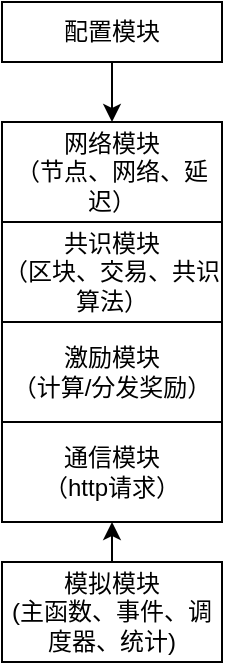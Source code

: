 <mxfile version="21.3.7" type="github">
  <diagram name="第 1 页" id="NnTojj8q1qMAuuBCgICk">
    <mxGraphModel dx="1050" dy="485" grid="1" gridSize="10" guides="1" tooltips="1" connect="1" arrows="1" fold="1" page="1" pageScale="1" pageWidth="827" pageHeight="1169" math="0" shadow="0">
      <root>
        <mxCell id="0" />
        <mxCell id="1" parent="0" />
        <mxCell id="lAwEwXb-V4Mf9sJb9njl-12" style="edgeStyle=orthogonalEdgeStyle;rounded=0;orthogonalLoop=1;jettySize=auto;html=1;exitX=0.5;exitY=1;exitDx=0;exitDy=0;" edge="1" parent="1" source="lAwEwXb-V4Mf9sJb9njl-2" target="lAwEwXb-V4Mf9sJb9njl-4">
          <mxGeometry relative="1" as="geometry" />
        </mxCell>
        <mxCell id="lAwEwXb-V4Mf9sJb9njl-2" value="配置模块" style="rounded=0;whiteSpace=wrap;html=1;" vertex="1" parent="1">
          <mxGeometry x="310" y="140" width="110" height="30" as="geometry" />
        </mxCell>
        <mxCell id="lAwEwXb-V4Mf9sJb9njl-4" value="网络模块&lt;br&gt;（节点、网络、延迟）" style="rounded=0;whiteSpace=wrap;html=1;" vertex="1" parent="1">
          <mxGeometry x="310" y="200" width="110" height="50" as="geometry" />
        </mxCell>
        <mxCell id="lAwEwXb-V4Mf9sJb9njl-6" value="共识模块&lt;br&gt;（区块、交易、共识算法）" style="rounded=0;whiteSpace=wrap;html=1;" vertex="1" parent="1">
          <mxGeometry x="310" y="250" width="110" height="50" as="geometry" />
        </mxCell>
        <mxCell id="lAwEwXb-V4Mf9sJb9njl-7" value="激励模块&lt;br&gt;（计算/分发奖励）" style="rounded=0;whiteSpace=wrap;html=1;" vertex="1" parent="1">
          <mxGeometry x="310" y="300" width="110" height="50" as="geometry" />
        </mxCell>
        <mxCell id="lAwEwXb-V4Mf9sJb9njl-11" style="edgeStyle=orthogonalEdgeStyle;rounded=0;orthogonalLoop=1;jettySize=auto;html=1;exitX=0.5;exitY=0;exitDx=0;exitDy=0;entryX=0.5;entryY=1;entryDx=0;entryDy=0;" edge="1" parent="1" source="lAwEwXb-V4Mf9sJb9njl-8" target="lAwEwXb-V4Mf9sJb9njl-10">
          <mxGeometry relative="1" as="geometry" />
        </mxCell>
        <mxCell id="lAwEwXb-V4Mf9sJb9njl-8" value="模拟模块&lt;br&gt;(主函数、事件、调度器、统计)" style="rounded=0;whiteSpace=wrap;html=1;" vertex="1" parent="1">
          <mxGeometry x="310" y="420" width="110" height="50" as="geometry" />
        </mxCell>
        <mxCell id="lAwEwXb-V4Mf9sJb9njl-10" value="通信模块&lt;br style=&quot;border-color: var(--border-color);&quot;&gt;（http请求）" style="rounded=0;whiteSpace=wrap;html=1;" vertex="1" parent="1">
          <mxGeometry x="310" y="350" width="110" height="50" as="geometry" />
        </mxCell>
      </root>
    </mxGraphModel>
  </diagram>
</mxfile>
